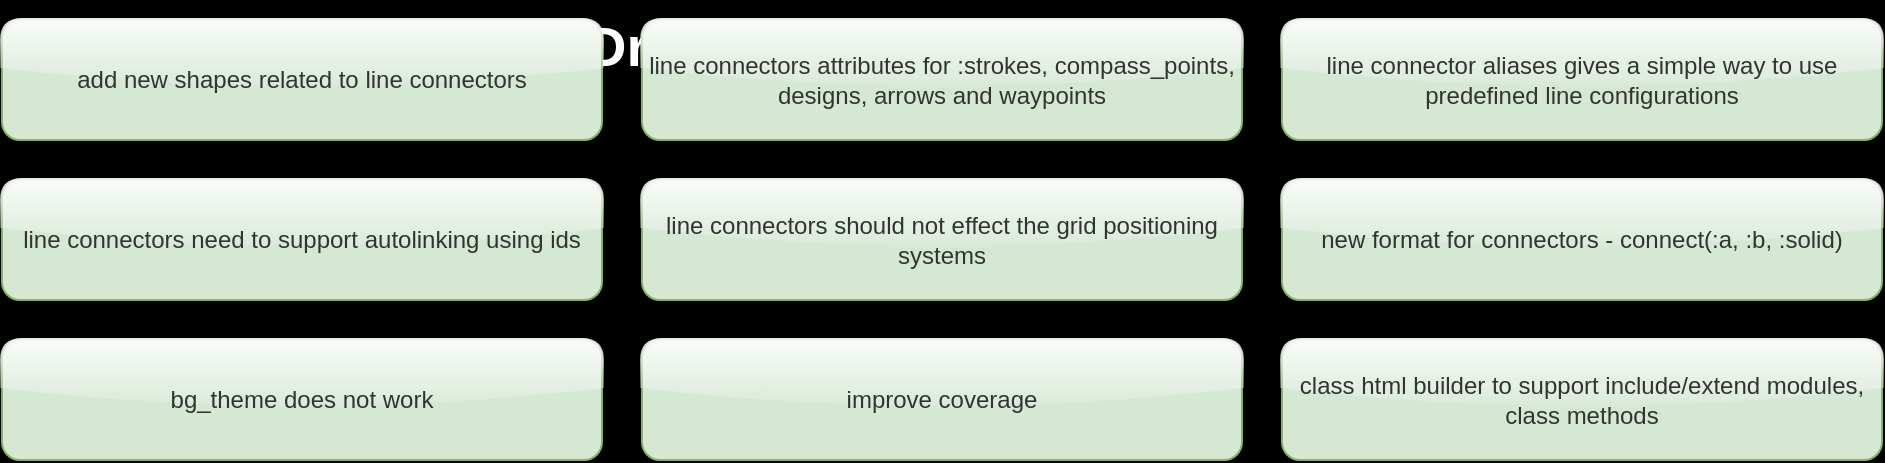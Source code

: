 <mxfile>
  <diagram id="AVi" name="In progress">
    <mxGraphModel dx="0" dy="0" background="#000000" grid="0" gridSize="10" guides="1" tooltips="1" connect="1" arrows="1" fold="1" page="1" pageScale="1" pageWidth="1169" pageHeight="827" math="0" shadow="0">
      <root>
        <mxCell id="page_root_AVi" parent="AVi"/>
        <mxCell id="node_root_AVi" parent="page_root_AVi"/>
        <mxCell id="AVi-1" value="DrawIO DSL" style="whiteSpace=wrap;html=1;rounded=1;glass=1;fontColor=#FFFFFF;text;fontSize=28;fontStyle=1;fillColor=none" vertex="1" parent="node_root_AVi">
          <mxGeometry x="300" y="0" width="400" height="80" as="geometry"/>
        </mxCell>
        <mxCell id="AVi-3" value="add new shapes related to line connectors" style="whiteSpace=wrap;html=1;rounded=1;glass=1;fillColor=#d5e8d4;strokeColor=#82b366;fontColor=#333333" vertex="1" parent="node_root_AVi">
          <mxGeometry x="10" y="10" width="300" height="60" as="geometry"/>
        </mxCell>
        <mxCell id="AVi-4" value="line connectors attributes for :strokes, compass_points, designs, arrows and waypoints" style="whiteSpace=wrap;html=1;rounded=1;glass=1;fillColor=#d5e8d4;strokeColor=#82b366;fontColor=#333333" vertex="1" parent="node_root_AVi">
          <mxGeometry x="330" y="10" width="300" height="60" as="geometry"/>
        </mxCell>
        <mxCell id="AVi-5" value="line connector aliases gives a simple way to use predefined line configurations" style="whiteSpace=wrap;html=1;rounded=1;glass=1;fillColor=#d5e8d4;strokeColor=#82b366;fontColor=#333333" vertex="1" parent="node_root_AVi">
          <mxGeometry x="650" y="10" width="300" height="60" as="geometry"/>
        </mxCell>
        <mxCell id="AVi-6" value="line connectors need to support autolinking using ids" style="whiteSpace=wrap;html=1;rounded=1;glass=1;fillColor=#d5e8d4;strokeColor=#82b366;fontColor=#333333" vertex="1" parent="node_root_AVi">
          <mxGeometry x="10" y="90" width="300" height="60" as="geometry"/>
        </mxCell>
        <mxCell id="AVi-7" value="line connectors should not effect the grid positioning systems" style="whiteSpace=wrap;html=1;rounded=1;glass=1;fillColor=#d5e8d4;strokeColor=#82b366;fontColor=#333333" vertex="1" parent="node_root_AVi">
          <mxGeometry x="330" y="90" width="300" height="60" as="geometry"/>
        </mxCell>
        <mxCell id="AVi-8" value="new format for connectors - connect(:a, :b, :solid)" style="whiteSpace=wrap;html=1;rounded=1;glass=1;fillColor=#d5e8d4;strokeColor=#82b366;fontColor=#333333" vertex="1" parent="node_root_AVi">
          <mxGeometry x="650" y="90" width="300" height="60" as="geometry"/>
        </mxCell>
        <mxCell id="AVi-9" value="bg_theme does not work" style="whiteSpace=wrap;html=1;rounded=1;glass=1;fillColor=#d5e8d4;strokeColor=#82b366;fontColor=#333333" vertex="1" parent="node_root_AVi">
          <mxGeometry x="10" y="170" width="300" height="60" as="geometry"/>
        </mxCell>
        <mxCell id="AVi-10" value="improve coverage" style="whiteSpace=wrap;html=1;rounded=1;glass=1;fillColor=#d5e8d4;strokeColor=#82b366;fontColor=#333333" vertex="1" parent="node_root_AVi">
          <mxGeometry x="330" y="170" width="300" height="60" as="geometry"/>
        </mxCell>
        <mxCell id="AVi-11" value="class html builder to support include/extend modules, class methods" style="whiteSpace=wrap;html=1;rounded=1;glass=1;fillColor=#d5e8d4;strokeColor=#82b366;fontColor=#333333" vertex="1" parent="node_root_AVi">
          <mxGeometry x="650" y="170" width="300" height="60" as="geometry"/>
        </mxCell>
      </root>
    </mxGraphModel>
  </diagram>
  <diagram id="CvA" name="To Do">
    <mxGraphModel dx="0" dy="0" background="#000000" grid="0" gridSize="10" guides="1" tooltips="1" connect="1" arrows="1" fold="1" page="1" pageScale="1" pageWidth="1169" pageHeight="827" math="0" shadow="0">
      <root>
        <mxCell id="page_root_CvA" parent="CvA"/>
        <mxCell id="node_root_CvA" parent="page_root_CvA"/>
        <mxCell id="CvA-2" value="refactor shapes to use configuration file and split into elements, lines and texts" style="whiteSpace=wrap;html=1;rounded=1;glass=1;fillColor=#dae8fc;strokeColor=#6c8ebf;fontColor=#333333" vertex="1" parent="node_root_CvA">
          <mxGeometry x="10" y="10" width="300" height="60" as="geometry"/>
        </mxCell>
        <mxCell id="CvA-3" value="does x, y, w, h need to be on lines (no for connectors, but other lines?)" style="whiteSpace=wrap;html=1;rounded=1;glass=1;fillColor=#dae8fc;strokeColor=#6c8ebf;fontColor=#333333" vertex="1" parent="node_root_CvA">
          <mxGeometry x="330" y="10" width="300" height="60" as="geometry"/>
        </mxCell>
        <mxCell id="CvA-4" value="update domain model with all the recent architecture changes" style="whiteSpace=wrap;html=1;rounded=1;glass=1;fillColor=#dae8fc;strokeColor=#6c8ebf;fontColor=#333333" vertex="1" parent="node_root_CvA">
          <mxGeometry x="650" y="10" width="300" height="60" as="geometry"/>
        </mxCell>
        <mxCell id="CvA-5" value="replace generated methods for shapes, texts and lines with meta programming" style="whiteSpace=wrap;html=1;rounded=1;glass=1;fillColor=#dae8fc;strokeColor=#6c8ebf;fontColor=#333333" vertex="1" parent="node_root_CvA">
          <mxGeometry x="10" y="90" width="300" height="60" as="geometry"/>
        </mxCell>
        <mxCell id="CvA-6" value="refactor HTML builder to custom GEM or use existing ruby GEM" style="whiteSpace=wrap;html=1;rounded=1;glass=1;fillColor=#dae8fc;strokeColor=#6c8ebf;fontColor=#333333" vertex="1" parent="node_root_CvA">
          <mxGeometry x="330" y="90" width="300" height="60" as="geometry"/>
        </mxCell>
        <mxCell id="CvA-7" value="add page background to theme, use it whenever the theme is set at a diagram/page level" style="whiteSpace=wrap;html=1;rounded=1;glass=1;fillColor=#dae8fc;strokeColor=#6c8ebf;fontColor=#333333" vertex="1" parent="node_root_CvA">
          <mxGeometry x="650" y="90" width="300" height="60" as="geometry"/>
        </mxCell>
        <mxCell id="CvA-8" value="move DrawioDsl::Formatters::Factory::FORMATTERS to resource file" style="whiteSpace=wrap;html=1;rounded=1;glass=1;fillColor=#dae8fc;strokeColor=#6c8ebf;fontColor=#333333" vertex="1" parent="node_root_CvA">
          <mxGeometry x="10" y="170" width="300" height="60" as="geometry"/>
        </mxCell>
        <mxCell id="CvA-9" value="move DrawioDsl::Formatters::StyleBuilder::MAPPINGS to resource file" style="whiteSpace=wrap;html=1;rounded=1;glass=1;fillColor=#dae8fc;strokeColor=#6c8ebf;fontColor=#333333" vertex="1" parent="node_root_CvA">
          <mxGeometry x="330" y="170" width="300" height="60" as="geometry"/>
        </mxCell>
        <mxCell id="CvA-10" value="settings style attributes need to de-duplicate, might be best to utilize the new StyleBuilder class" style="whiteSpace=wrap;html=1;rounded=1;glass=1;fillColor=#dae8fc;strokeColor=#6c8ebf;fontColor=#333333" vertex="1" parent="node_root_CvA">
          <mxGeometry x="650" y="170" width="300" height="60" as="geometry"/>
        </mxCell>
        <mxCell id="CvA-11" value="write SVG directly into other projects" style="whiteSpace=wrap;html=1;rounded=1;glass=1;fillColor=#dae8fc;strokeColor=#6c8ebf;fontColor=#333333" vertex="1" parent="node_root_CvA">
          <mxGeometry x="10" y="250" width="300" height="60" as="geometry"/>
        </mxCell>
        <mxCell id="CvA-12" value="Nodes need to support child nodes" style="whiteSpace=wrap;html=1;rounded=1;glass=1;fillColor=#dae8fc;strokeColor=#6c8ebf;fontColor=#333333" vertex="1" parent="node_root_CvA">
          <mxGeometry x="330" y="250" width="300" height="60" as="geometry"/>
        </mxCell>
        <mxCell id="CvA-13" value="Grid layout does not position itself in relation to the last element" style="whiteSpace=wrap;html=1;rounded=1;glass=1;fillColor=#dae8fc;strokeColor=#6c8ebf;fontColor=#333333" vertex="1" parent="node_root_CvA">
          <mxGeometry x="650" y="250" width="300" height="60" as="geometry"/>
        </mxCell>
        <mxCell id="CvA-14" value="Grid layout should not be affected by connector lines" style="whiteSpace=wrap;html=1;rounded=1;glass=1;fillColor=#dae8fc;strokeColor=#6c8ebf;fontColor=#333333" vertex="1" parent="node_root_CvA">
          <mxGeometry x="10" y="330" width="300" height="60" as="geometry"/>
        </mxCell>
        <mxCell id="CvA-15" value="Grid layout should support flow break (break to next section if less then boundary)" style="whiteSpace=wrap;html=1;rounded=1;glass=1;fillColor=#dae8fc;strokeColor=#6c8ebf;fontColor=#333333" vertex="1" parent="node_root_CvA">
          <mxGeometry x="330" y="330" width="300" height="60" as="geometry"/>
        </mxCell>
        <mxCell id="CvA-16" value="Grid layout should support hard break (break to next section)" style="whiteSpace=wrap;html=1;rounded=1;glass=1;fillColor=#dae8fc;strokeColor=#6c8ebf;fontColor=#333333" vertex="1" parent="node_root_CvA">
          <mxGeometry x="650" y="330" width="300" height="60" as="geometry"/>
        </mxCell>
        <mxCell id="CvA-17" value="Dynamic sized shapes that expand to the size of their text" style="whiteSpace=wrap;html=1;rounded=1;glass=1;fillColor=#dae8fc;strokeColor=#6c8ebf;fontColor=#333333" vertex="1" parent="node_root_CvA">
          <mxGeometry x="10" y="410" width="300" height="60" as="geometry"/>
        </mxCell>
        <mxCell id="CvA-18" value="Control of text padding left, right, top and bottom" style="whiteSpace=wrap;html=1;rounded=1;glass=1;fillColor=#dae8fc;strokeColor=#6c8ebf;fontColor=#333333" vertex="1" parent="node_root_CvA">
          <mxGeometry x="330" y="410" width="300" height="60" as="geometry"/>
        </mxCell>
        <mxCell id="CvA-19" value="Improve the theme control over text-only shapes" style="whiteSpace=wrap;html=1;rounded=1;glass=1;fillColor=#dae8fc;strokeColor=#6c8ebf;fontColor=#333333" vertex="1" parent="node_root_CvA">
          <mxGeometry x="650" y="410" width="300" height="60" as="geometry"/>
        </mxCell>
        <mxCell id="CvA-20" value="x,y settings do not work for shapes within a grid layout" style="whiteSpace=wrap;html=1;rounded=1;glass=1;fillColor=#dae8fc;strokeColor=#6c8ebf;fontColor=#333333" vertex="1" parent="node_root_CvA">
          <mxGeometry x="10" y="490" width="300" height="60" as="geometry"/>
        </mxCell>
        <mxCell id="CvA-21" value="page layout so that you drop elements on and they are positioned correctly, e.g centered, left, right, etc, maybe a grid layout with a wrap of 1 and a width of the page is sufficient" style="whiteSpace=wrap;html=1;rounded=1;glass=1;fillColor=#dae8fc;strokeColor=#6c8ebf;fontColor=#333333" vertex="1" parent="node_root_CvA">
          <mxGeometry x="330" y="490" width="300" height="60" as="geometry"/>
        </mxCell>
      </root>
    </mxGraphModel>
  </diagram>
  <diagram id="7NZ" name="Done">
    <mxGraphModel dx="0" dy="0" background="#000000" grid="0" gridSize="10" guides="1" tooltips="1" connect="1" arrows="1" fold="1" page="1" pageScale="1" pageWidth="1169" pageHeight="827" math="0" shadow="0">
      <root>
        <mxCell id="page_root_7NZ" parent="7NZ"/>
        <mxCell id="node_root_7NZ" parent="page_root_7NZ"/>
        <mxCell id="7NZ-2" value="rename type to key" style="whiteSpace=wrap;html=1;rounded=1;glass=1;fillColor=#f8cecc;strokeColor=#b85450;fontColor=#333333" vertex="1" parent="node_root_7NZ">
          <mxGeometry x="10" y="10" width="300" height="60" as="geometry"/>
        </mxCell>
        <mxCell id="7NZ-3" value="headings do not appear to be working?" style="whiteSpace=wrap;html=1;rounded=1;glass=1;fillColor=#f8cecc;strokeColor=#b85450;fontColor=#333333" vertex="1" parent="node_root_7NZ">
          <mxGeometry x="330" y="10" width="300" height="60" as="geometry"/>
        </mxCell>
        <mxCell id="7NZ-4" value="add sample for backgrounds with text on top, add support for favourite backgrounds" style="whiteSpace=wrap;html=1;rounded=1;glass=1;fillColor=#f8cecc;strokeColor=#b85450;fontColor=#333333" vertex="1" parent="node_root_7NZ">
          <mxGeometry x="650" y="10" width="300" height="60" as="geometry"/>
        </mxCell>
        <mxCell id="7NZ-5" value="add background themes, with foreground text color" style="whiteSpace=wrap;html=1;rounded=1;glass=1;fillColor=#f8cecc;strokeColor=#b85450;fontColor=#333333" vertex="1" parent="node_root_7NZ">
          <mxGeometry x="10" y="90" width="300" height="60" as="geometry"/>
        </mxCell>
        <mxCell id="7NZ-6" value="refactor shapes configuration so that it reads from custom file" style="whiteSpace=wrap;html=1;rounded=1;glass=1;fillColor=#f8cecc;strokeColor=#b85450;fontColor=#333333" vertex="1" parent="node_root_7NZ">
          <mxGeometry x="330" y="90" width="300" height="60" as="geometry"/>
        </mxCell>
        <mxCell id="7NZ-7" value="fix :text" style="whiteSpace=wrap;html=1;rounded=1;glass=1;fillColor=#f8cecc;strokeColor=#b85450;fontColor=#333333" vertex="1" parent="node_root_7NZ">
          <mxGeometry x="650" y="90" width="300" height="60" as="geometry"/>
        </mxCell>
        <mxCell id="7NZ-8" value="configuration for lines" style="whiteSpace=wrap;html=1;rounded=1;glass=1;fillColor=#f8cecc;strokeColor=#b85450;fontColor=#333333" vertex="1" parent="node_root_7NZ">
          <mxGeometry x="10" y="170" width="300" height="60" as="geometry"/>
        </mxCell>
        <mxCell id="7NZ-9" value="configuration for text" style="whiteSpace=wrap;html=1;rounded=1;glass=1;fillColor=#f8cecc;strokeColor=#b85450;fontColor=#333333" vertex="1" parent="node_root_7NZ">
          <mxGeometry x="330" y="170" width="300" height="60" as="geometry"/>
        </mxCell>
        <mxCell id="7NZ-10" value="configuration for elements" style="whiteSpace=wrap;html=1;rounded=1;glass=1;fillColor=#f8cecc;strokeColor=#b85450;fontColor=#333333" vertex="1" parent="node_root_7NZ">
          <mxGeometry x="650" y="170" width="300" height="60" as="geometry"/>
        </mxCell>
        <mxCell id="7NZ-11" value="configuration for line strokes" style="whiteSpace=wrap;html=1;rounded=1;glass=1;fillColor=#f8cecc;strokeColor=#b85450;fontColor=#333333" vertex="1" parent="node_root_7NZ">
          <mxGeometry x="10" y="250" width="300" height="60" as="geometry"/>
        </mxCell>
        <mxCell id="7NZ-12" value="configuration for connector compass direction" style="whiteSpace=wrap;html=1;rounded=1;glass=1;fillColor=#f8cecc;strokeColor=#b85450;fontColor=#333333" vertex="1" parent="node_root_7NZ">
          <mxGeometry x="330" y="250" width="300" height="60" as="geometry"/>
        </mxCell>
        <mxCell id="7NZ-13" value="configuration for connector design" style="whiteSpace=wrap;html=1;rounded=1;glass=1;fillColor=#f8cecc;strokeColor=#b85450;fontColor=#333333" vertex="1" parent="node_root_7NZ">
          <mxGeometry x="650" y="250" width="300" height="60" as="geometry"/>
        </mxCell>
        <mxCell id="7NZ-14" value="configuration for connector arrows" style="whiteSpace=wrap;html=1;rounded=1;glass=1;fillColor=#f8cecc;strokeColor=#b85450;fontColor=#333333" vertex="1" parent="node_root_7NZ">
          <mxGeometry x="10" y="330" width="300" height="60" as="geometry"/>
        </mxCell>
        <mxCell id="7NZ-15" value="configuration for connector waypoints" style="whiteSpace=wrap;html=1;rounded=1;glass=1;fillColor=#f8cecc;strokeColor=#b85450;fontColor=#333333" vertex="1" parent="node_root_7NZ">
          <mxGeometry x="330" y="330" width="300" height="60" as="geometry"/>
        </mxCell>
        <mxCell id="7NZ-16" value="export_json will output a diagram in machine readable format" style="whiteSpace=wrap;html=1;rounded=1;glass=1;fillColor=#f8cecc;strokeColor=#b85450;fontColor=#333333" vertex="1" parent="node_root_7NZ">
          <mxGeometry x="650" y="330" width="300" height="60" as="geometry"/>
        </mxCell>
        <mxCell id="7NZ-17" value="class html formatter to support regular html nodes such as p, h1.. ul, li that are found on the builder" style="whiteSpace=wrap;html=1;rounded=1;glass=1;fillColor=#f8cecc;strokeColor=#b85450;fontColor=#333333" vertex="1" parent="node_root_7NZ">
          <mxGeometry x="10" y="410" width="300" height="60" as="geometry"/>
        </mxCell>
        <mxCell id="7NZ-18" value="group box, like a regular box but with a top aligned h1 style title" style="whiteSpace=wrap;html=1;rounded=1;glass=1;fillColor=#f8cecc;strokeColor=#b85450;fontColor=#333333" vertex="1" parent="node_root_7NZ">
          <mxGeometry x="330" y="410" width="300" height="60" as="geometry"/>
        </mxCell>
        <mxCell id="7NZ-19" value="build a domain (class) diagram" style="whiteSpace=wrap;html=1;rounded=1;glass=1;fillColor=#f8cecc;strokeColor=#b85450;fontColor=#333333" vertex="1" parent="node_root_7NZ">
          <mxGeometry x="650" y="410" width="300" height="60" as="geometry"/>
        </mxCell>
        <mxCell id="7NZ-20" value="build configuration for line strokes %i[dashed dotted dashdot dashdotdot dotdotdot longdash)" style="whiteSpace=wrap;html=1;rounded=1;glass=1;fillColor=#f8cecc;strokeColor=#b85450;fontColor=#333333" vertex="1" parent="node_root_7NZ">
          <mxGeometry x="10" y="490" width="300" height="60" as="geometry"/>
        </mxCell>
        <mxCell id="7NZ-21" value="build configuration for line compass %i[n ne e se s sw w nw]" style="whiteSpace=wrap;html=1;rounded=1;glass=1;fillColor=#f8cecc;strokeColor=#b85450;fontColor=#333333" vertex="1" parent="node_root_7NZ">
          <mxGeometry x="330" y="490" width="300" height="60" as="geometry"/>
        </mxCell>
        <mxCell id="7NZ-22" value="build configuration for line shape %i[style1 style2 style3 style4]" style="whiteSpace=wrap;html=1;rounded=1;glass=1;fillColor=#f8cecc;strokeColor=#b85450;fontColor=#333333" vertex="1" parent="node_root_7NZ">
          <mxGeometry x="650" y="490" width="300" height="60" as="geometry"/>
        </mxCell>
        <mxCell id="7NZ-23" value="build configuration for arrows %i[straight triangle diamond circle cross short default none plain skewed_dash concave er_many er_one er_one_optional er_one_mandatory er_many_optional er_many_mandatory]" style="whiteSpace=wrap;html=1;rounded=1;glass=1;fillColor=#f8cecc;strokeColor=#b85450;fontColor=#333333" vertex="1" parent="node_root_7NZ">
          <mxGeometry x="10" y="570" width="300" height="60" as="geometry"/>
        </mxCell>
        <mxCell id="7NZ-24" value="refactor the shape-&gt;text_only (boolean) to category (symbol)" style="whiteSpace=wrap;html=1;rounded=1;glass=1;fillColor=#f8cecc;strokeColor=#b85450;fontColor=#333333" vertex="1" parent="node_root_7NZ">
          <mxGeometry x="330" y="570" width="300" height="60" as="geometry"/>
        </mxCell>
        <mxCell id="7NZ-25" value="ensure that ids are working as expected" style="whiteSpace=wrap;html=1;rounded=1;glass=1;fillColor=#f8cecc;strokeColor=#b85450;fontColor=#333333" vertex="1" parent="node_root_7NZ">
          <mxGeometry x="650" y="570" width="300" height="60" as="geometry"/>
        </mxCell>
        <mxCell id="7NZ-26" value="alter the initial parameter of all shapes so that it can be an ID, without named attribute" style="whiteSpace=wrap;html=1;rounded=1;glass=1;fillColor=#f8cecc;strokeColor=#b85450;fontColor=#333333" vertex="1" parent="node_root_7NZ">
          <mxGeometry x="10" y="650" width="300" height="60" as="geometry"/>
        </mxCell>
        <mxCell id="7NZ-27" value="move project-plan files" style="whiteSpace=wrap;html=1;rounded=1;glass=1;fillColor=#f8cecc;strokeColor=#b85450;fontColor=#333333" vertex="1" parent="node_root_7NZ">
          <mxGeometry x="330" y="650" width="300" height="60" as="geometry"/>
        </mxCell>
        <mxCell id="7NZ-28" value="alter configure_shape so it sets the default shape key and use that for selecting the default HTML formatter" style="whiteSpace=wrap;html=1;rounded=1;glass=1;fillColor=#f8cecc;strokeColor=#b85450;fontColor=#333333" vertex="1" parent="node_root_7NZ">
          <mxGeometry x="650" y="650" width="300" height="60" as="geometry"/>
        </mxCell>
        <mxCell id="7NZ-29" value="add todo shape to simplify project plan drawing" style="whiteSpace=wrap;html=1;rounded=1;glass=1;fillColor=#f8cecc;strokeColor=#b85450;fontColor=#333333" vertex="1" parent="node_root_7NZ">
          <mxGeometry x="10" y="730" width="300" height="60" as="geometry"/>
        </mxCell>
        <mxCell id="7NZ-30" value="introduce .value property to shape and let it use either formatted HTML or plain text title" style="whiteSpace=wrap;html=1;rounded=1;glass=1;fillColor=#f8cecc;strokeColor=#b85450;fontColor=#333333" vertex="1" parent="node_root_7NZ">
          <mxGeometry x="330" y="730" width="300" height="60" as="geometry"/>
        </mxCell>
        <mxCell id="7NZ-31" value="formatter DSL that can render HTML directly into the value property" style="whiteSpace=wrap;html=1;rounded=1;glass=1;fillColor=#f8cecc;strokeColor=#b85450;fontColor=#333333" vertex="1" parent="node_root_7NZ">
          <mxGeometry x="650" y="730" width="300" height="60" as="geometry"/>
        </mxCell>
        <mxCell id="7NZ-32" value="formatter DSL for class and interface generation" style="whiteSpace=wrap;html=1;rounded=1;glass=1;fillColor=#f8cecc;strokeColor=#b85450;fontColor=#333333" vertex="1" parent="node_root_7NZ">
          <mxGeometry x="10" y="810" width="300" height="60" as="geometry"/>
        </mxCell>
        <mxCell id="7NZ-33" value="generate extension based graphics based on drawio extensions.js" style="whiteSpace=wrap;html=1;rounded=1;glass=1;fillColor=#f8cecc;strokeColor=#b85450;fontColor=#333333" vertex="1" parent="node_root_7NZ">
          <mxGeometry x="330" y="810" width="300" height="60" as="geometry"/>
        </mxCell>
        <mxCell id="7NZ-34" value="active? flag on page defaulting to true. set to false to exclude page from diagram." style="whiteSpace=wrap;html=1;rounded=1;glass=1;fillColor=#f8cecc;strokeColor=#b85450;fontColor=#333333" vertex="1" parent="node_root_7NZ">
          <mxGeometry x="650" y="810" width="300" height="60" as="geometry"/>
        </mxCell>
        <mxCell id="7NZ-35" value="first level child nodes need to hang of node 1" style="whiteSpace=wrap;html=1;rounded=1;glass=1;fillColor=#f8cecc;strokeColor=#b85450;fontColor=#333333" vertex="1" parent="node_root_7NZ">
          <mxGeometry x="10" y="890" width="300" height="60" as="geometry"/>
        </mxCell>
        <mxCell id="7NZ-36" value="node has child nodes and add_node will set a nodes parent" style="whiteSpace=wrap;html=1;rounded=1;glass=1;fillColor=#f8cecc;strokeColor=#b85450;fontColor=#333333" vertex="1" parent="node_root_7NZ">
          <mxGeometry x="330" y="890" width="300" height="60" as="geometry"/>
        </mxCell>
        <mxCell id="7NZ-37" value="nodes can belong to a parent node, the top level node responds with truthy to root?" style="whiteSpace=wrap;html=1;rounded=1;glass=1;fillColor=#f8cecc;strokeColor=#b85450;fontColor=#333333" vertex="1" parent="node_root_7NZ">
          <mxGeometry x="650" y="890" width="300" height="60" as="geometry"/>
        </mxCell>
        <mxCell id="7NZ-38" value="add sample diagram for the github readme file" style="whiteSpace=wrap;html=1;rounded=1;glass=1;fillColor=#f8cecc;strokeColor=#b85450;fontColor=#333333" vertex="1" parent="node_root_7NZ">
          <mxGeometry x="10" y="970" width="300" height="60" as="geometry"/>
        </mxCell>
        <mxCell id="7NZ-39" value="write samples into docs folder and display in readme" style="whiteSpace=wrap;html=1;rounded=1;glass=1;fillColor=#f8cecc;strokeColor=#b85450;fontColor=#333333" vertex="1" parent="node_root_7NZ">
          <mxGeometry x="330" y="970" width="300" height="60" as="geometry"/>
        </mxCell>
        <mxCell id="7NZ-40" value="add export as .PNG, needs to take a page number as the PNG will not support multiple pages" style="whiteSpace=wrap;html=1;rounded=1;glass=1;fillColor=#f8cecc;strokeColor=#b85450;fontColor=#333333" vertex="1" parent="node_root_7NZ">
          <mxGeometry x="650" y="970" width="300" height="60" as="geometry"/>
        </mxCell>
        <mxCell id="7NZ-41" value="add export as .SVG, needs to take a page number as the SVG will not support multiple pages" style="whiteSpace=wrap;html=1;rounded=1;glass=1;fillColor=#f8cecc;strokeColor=#b85450;fontColor=#333333" vertex="1" parent="node_root_7NZ">
          <mxGeometry x="10" y="1050" width="300" height="60" as="geometry"/>
        </mxCell>
        <mxCell id="7NZ-42" value="add save as .drawio" style="whiteSpace=wrap;html=1;rounded=1;glass=1;fillColor=#f8cecc;strokeColor=#b85450;fontColor=#333333" vertex="1" parent="node_root_7NZ">
          <mxGeometry x="330" y="1050" width="300" height="60" as="geometry"/>
        </mxCell>
      </root>
    </mxGraphModel>
  </diagram>
</mxfile>
